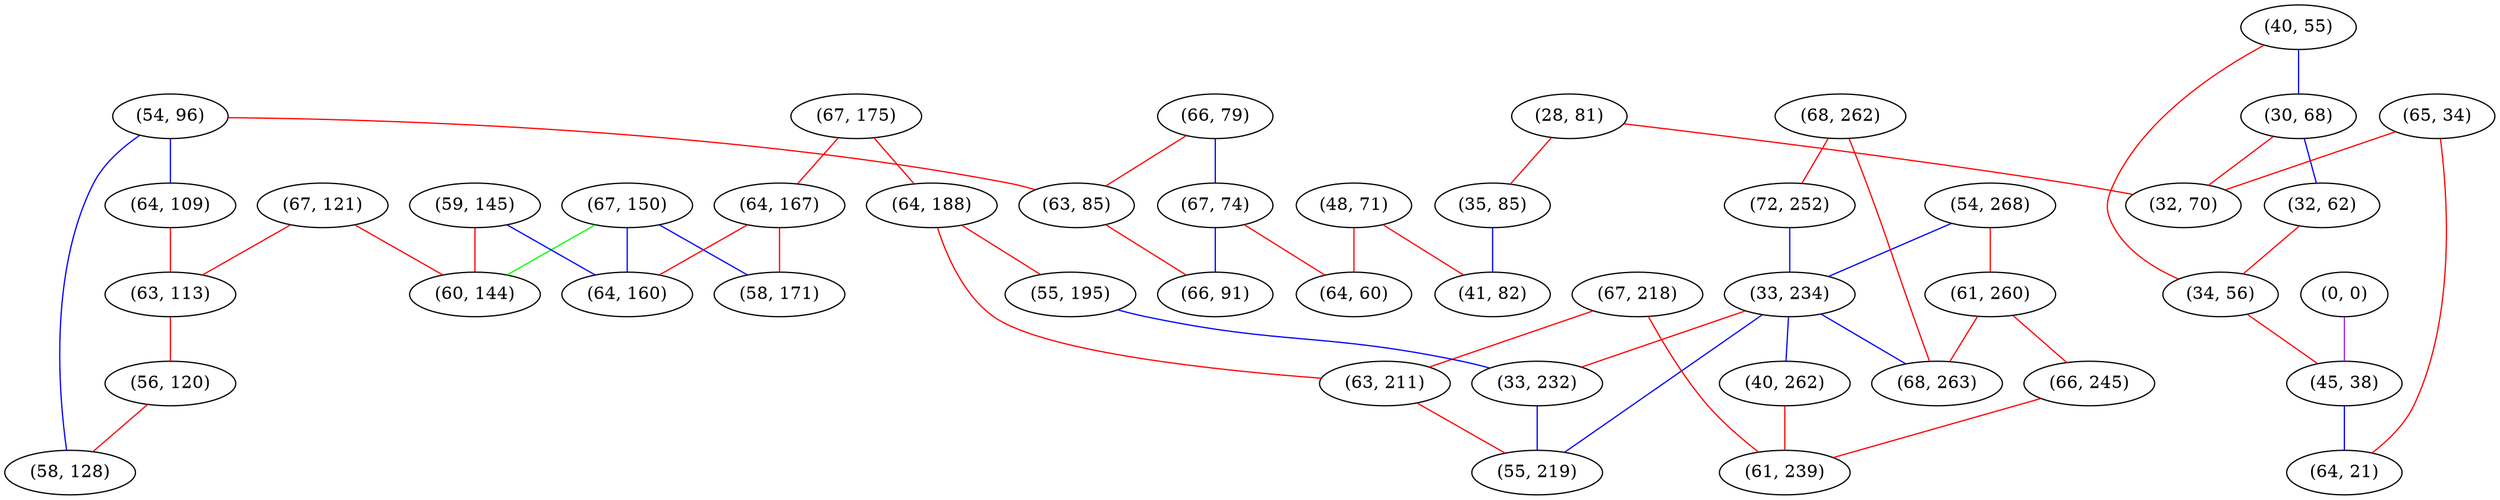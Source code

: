 graph "" {
"(66, 79)";
"(40, 55)";
"(67, 121)";
"(54, 268)";
"(30, 68)";
"(32, 62)";
"(34, 56)";
"(54, 96)";
"(67, 175)";
"(28, 81)";
"(68, 262)";
"(67, 150)";
"(67, 74)";
"(64, 167)";
"(59, 145)";
"(72, 252)";
"(33, 234)";
"(61, 260)";
"(63, 85)";
"(66, 91)";
"(64, 188)";
"(65, 34)";
"(68, 263)";
"(0, 0)";
"(66, 245)";
"(64, 109)";
"(63, 113)";
"(45, 38)";
"(32, 70)";
"(56, 120)";
"(58, 171)";
"(40, 262)";
"(67, 218)";
"(61, 239)";
"(64, 160)";
"(64, 21)";
"(60, 144)";
"(63, 211)";
"(35, 85)";
"(55, 195)";
"(33, 232)";
"(48, 71)";
"(58, 128)";
"(41, 82)";
"(64, 60)";
"(55, 219)";
"(66, 79)" -- "(67, 74)"  [color=blue, key=0, weight=3];
"(66, 79)" -- "(63, 85)"  [color=red, key=0, weight=1];
"(40, 55)" -- "(34, 56)"  [color=red, key=0, weight=1];
"(40, 55)" -- "(30, 68)"  [color=blue, key=0, weight=3];
"(67, 121)" -- "(60, 144)"  [color=red, key=0, weight=1];
"(67, 121)" -- "(63, 113)"  [color=red, key=0, weight=1];
"(54, 268)" -- "(33, 234)"  [color=blue, key=0, weight=3];
"(54, 268)" -- "(61, 260)"  [color=red, key=0, weight=1];
"(30, 68)" -- "(32, 70)"  [color=red, key=0, weight=1];
"(30, 68)" -- "(32, 62)"  [color=blue, key=0, weight=3];
"(32, 62)" -- "(34, 56)"  [color=red, key=0, weight=1];
"(34, 56)" -- "(45, 38)"  [color=red, key=0, weight=1];
"(54, 96)" -- "(58, 128)"  [color=blue, key=0, weight=3];
"(54, 96)" -- "(63, 85)"  [color=red, key=0, weight=1];
"(54, 96)" -- "(64, 109)"  [color=blue, key=0, weight=3];
"(67, 175)" -- "(64, 167)"  [color=red, key=0, weight=1];
"(67, 175)" -- "(64, 188)"  [color=red, key=0, weight=1];
"(28, 81)" -- "(32, 70)"  [color=red, key=0, weight=1];
"(28, 81)" -- "(35, 85)"  [color=red, key=0, weight=1];
"(68, 262)" -- "(68, 263)"  [color=red, key=0, weight=1];
"(68, 262)" -- "(72, 252)"  [color=red, key=0, weight=1];
"(67, 150)" -- "(64, 160)"  [color=blue, key=0, weight=3];
"(67, 150)" -- "(58, 171)"  [color=blue, key=0, weight=3];
"(67, 150)" -- "(60, 144)"  [color=green, key=0, weight=2];
"(67, 74)" -- "(66, 91)"  [color=blue, key=0, weight=3];
"(67, 74)" -- "(64, 60)"  [color=red, key=0, weight=1];
"(64, 167)" -- "(64, 160)"  [color=red, key=0, weight=1];
"(64, 167)" -- "(58, 171)"  [color=red, key=0, weight=1];
"(59, 145)" -- "(64, 160)"  [color=blue, key=0, weight=3];
"(59, 145)" -- "(60, 144)"  [color=red, key=0, weight=1];
"(72, 252)" -- "(33, 234)"  [color=blue, key=0, weight=3];
"(33, 234)" -- "(68, 263)"  [color=blue, key=0, weight=3];
"(33, 234)" -- "(40, 262)"  [color=blue, key=0, weight=3];
"(33, 234)" -- "(33, 232)"  [color=red, key=0, weight=1];
"(33, 234)" -- "(55, 219)"  [color=blue, key=0, weight=3];
"(61, 260)" -- "(66, 245)"  [color=red, key=0, weight=1];
"(61, 260)" -- "(68, 263)"  [color=red, key=0, weight=1];
"(63, 85)" -- "(66, 91)"  [color=red, key=0, weight=1];
"(64, 188)" -- "(63, 211)"  [color=red, key=0, weight=1];
"(64, 188)" -- "(55, 195)"  [color=red, key=0, weight=1];
"(65, 34)" -- "(32, 70)"  [color=red, key=0, weight=1];
"(65, 34)" -- "(64, 21)"  [color=red, key=0, weight=1];
"(0, 0)" -- "(45, 38)"  [color=purple, key=0, weight=4];
"(66, 245)" -- "(61, 239)"  [color=red, key=0, weight=1];
"(64, 109)" -- "(63, 113)"  [color=red, key=0, weight=1];
"(63, 113)" -- "(56, 120)"  [color=red, key=0, weight=1];
"(45, 38)" -- "(64, 21)"  [color=blue, key=0, weight=3];
"(56, 120)" -- "(58, 128)"  [color=red, key=0, weight=1];
"(40, 262)" -- "(61, 239)"  [color=red, key=0, weight=1];
"(67, 218)" -- "(63, 211)"  [color=red, key=0, weight=1];
"(67, 218)" -- "(61, 239)"  [color=red, key=0, weight=1];
"(63, 211)" -- "(55, 219)"  [color=red, key=0, weight=1];
"(35, 85)" -- "(41, 82)"  [color=blue, key=0, weight=3];
"(55, 195)" -- "(33, 232)"  [color=blue, key=0, weight=3];
"(33, 232)" -- "(55, 219)"  [color=blue, key=0, weight=3];
"(48, 71)" -- "(41, 82)"  [color=red, key=0, weight=1];
"(48, 71)" -- "(64, 60)"  [color=red, key=0, weight=1];
}
